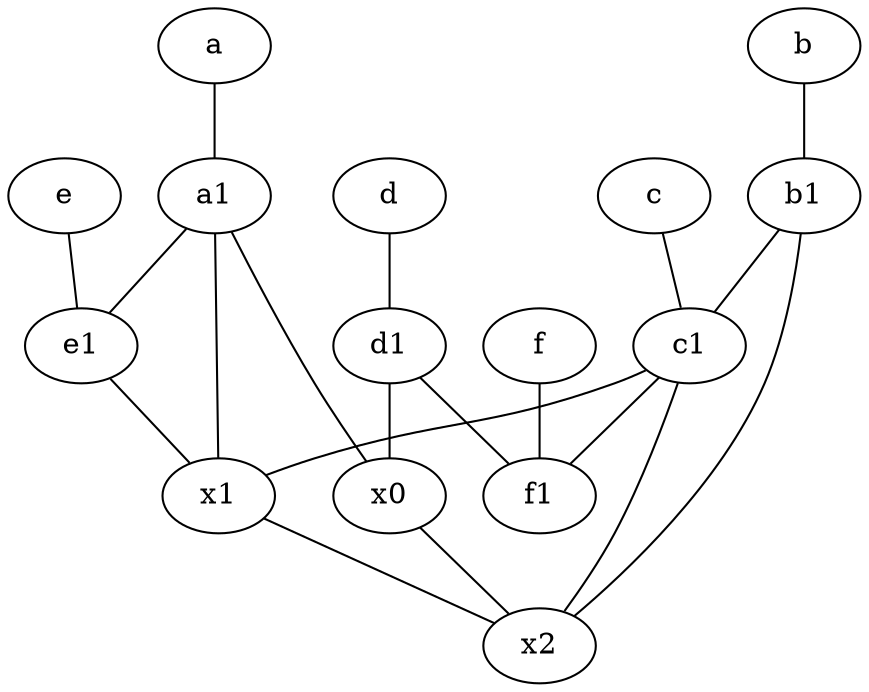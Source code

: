 graph {
	node [labelfontsize=50]
	x1 [labelfontsize=50]
	d1 [labelfontsize=50 pos="3,5!"]
	c1 [labelfontsize=50 pos="4.5,3!"]
	b1 [labelfontsize=50 pos="9,4!"]
	f1 [labelfontsize=50 pos="3,8!"]
	b [labelfontsize=50 pos="10,4!"]
	c [labelfontsize=50 pos="4.5,2!"]
	x2 [labelfontsize=50]
	e [labelfontsize=50 pos="7,9!"]
	a1 [labelfontsize=50 pos="8,3!"]
	d [labelfontsize=50 pos="2,5!"]
	e1 [labelfontsize=50 pos="7,7!"]
	a [labelfontsize=50 pos="8,2!"]
	f [labelfontsize=50 pos="3,9!"]
	x0 [labelfontsize=50]
	a1 -- e1
	e -- e1
	c -- c1
	e1 -- x1
	a -- a1
	f -- f1
	x0 -- x2
	d1 -- f1
	b1 -- x2
	d -- d1
	c1 -- f1
	b1 -- c1
	a1 -- x1
	b -- b1
	x1 -- x2
	c1 -- x2
	d1 -- x0
	c1 -- x1
	a1 -- x0
}

